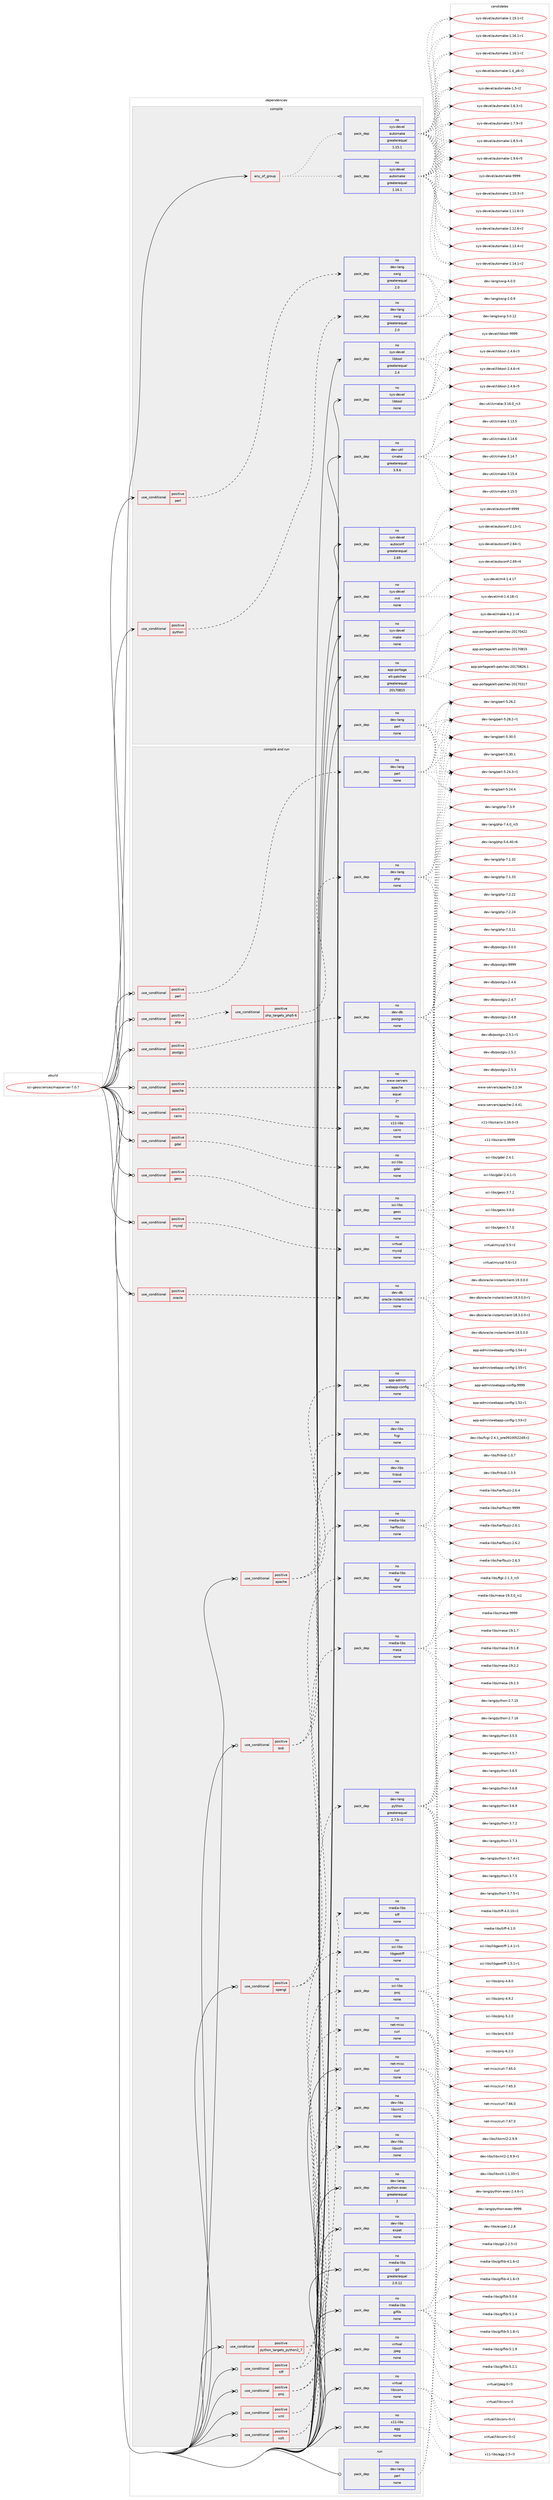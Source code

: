 digraph prolog {

# *************
# Graph options
# *************

newrank=true;
concentrate=true;
compound=true;
graph [rankdir=LR,fontname=Helvetica,fontsize=10,ranksep=1.5];#, ranksep=2.5, nodesep=0.2];
edge  [arrowhead=vee];
node  [fontname=Helvetica,fontsize=10];

# **********
# The ebuild
# **********

subgraph cluster_leftcol {
color=gray;
rank=same;
label=<<i>ebuild</i>>;
id [label="sci-geosciences/mapserver-7.0.7", color=red, width=4, href="../sci-geosciences/mapserver-7.0.7.svg"];
}

# ****************
# The dependencies
# ****************

subgraph cluster_midcol {
color=gray;
label=<<i>dependencies</i>>;
subgraph cluster_compile {
fillcolor="#eeeeee";
style=filled;
label=<<i>compile</i>>;
subgraph any14585 {
dependency854414 [label=<<TABLE BORDER="0" CELLBORDER="1" CELLSPACING="0" CELLPADDING="4"><TR><TD CELLPADDING="10">any_of_group</TD></TR></TABLE>>, shape=none, color=red];subgraph pack631891 {
dependency854415 [label=<<TABLE BORDER="0" CELLBORDER="1" CELLSPACING="0" CELLPADDING="4" WIDTH="220"><TR><TD ROWSPAN="6" CELLPADDING="30">pack_dep</TD></TR><TR><TD WIDTH="110">no</TD></TR><TR><TD>sys-devel</TD></TR><TR><TD>automake</TD></TR><TR><TD>greaterequal</TD></TR><TR><TD>1.16.1</TD></TR></TABLE>>, shape=none, color=blue];
}
dependency854414:e -> dependency854415:w [weight=20,style="dotted",arrowhead="oinv"];
subgraph pack631892 {
dependency854416 [label=<<TABLE BORDER="0" CELLBORDER="1" CELLSPACING="0" CELLPADDING="4" WIDTH="220"><TR><TD ROWSPAN="6" CELLPADDING="30">pack_dep</TD></TR><TR><TD WIDTH="110">no</TD></TR><TR><TD>sys-devel</TD></TR><TR><TD>automake</TD></TR><TR><TD>greaterequal</TD></TR><TR><TD>1.15.1</TD></TR></TABLE>>, shape=none, color=blue];
}
dependency854414:e -> dependency854416:w [weight=20,style="dotted",arrowhead="oinv"];
}
id:e -> dependency854414:w [weight=20,style="solid",arrowhead="vee"];
subgraph cond207429 {
dependency854417 [label=<<TABLE BORDER="0" CELLBORDER="1" CELLSPACING="0" CELLPADDING="4"><TR><TD ROWSPAN="3" CELLPADDING="10">use_conditional</TD></TR><TR><TD>positive</TD></TR><TR><TD>perl</TD></TR></TABLE>>, shape=none, color=red];
subgraph pack631893 {
dependency854418 [label=<<TABLE BORDER="0" CELLBORDER="1" CELLSPACING="0" CELLPADDING="4" WIDTH="220"><TR><TD ROWSPAN="6" CELLPADDING="30">pack_dep</TD></TR><TR><TD WIDTH="110">no</TD></TR><TR><TD>dev-lang</TD></TR><TR><TD>swig</TD></TR><TR><TD>greaterequal</TD></TR><TR><TD>2.0</TD></TR></TABLE>>, shape=none, color=blue];
}
dependency854417:e -> dependency854418:w [weight=20,style="dashed",arrowhead="vee"];
}
id:e -> dependency854417:w [weight=20,style="solid",arrowhead="vee"];
subgraph cond207430 {
dependency854419 [label=<<TABLE BORDER="0" CELLBORDER="1" CELLSPACING="0" CELLPADDING="4"><TR><TD ROWSPAN="3" CELLPADDING="10">use_conditional</TD></TR><TR><TD>positive</TD></TR><TR><TD>python</TD></TR></TABLE>>, shape=none, color=red];
subgraph pack631894 {
dependency854420 [label=<<TABLE BORDER="0" CELLBORDER="1" CELLSPACING="0" CELLPADDING="4" WIDTH="220"><TR><TD ROWSPAN="6" CELLPADDING="30">pack_dep</TD></TR><TR><TD WIDTH="110">no</TD></TR><TR><TD>dev-lang</TD></TR><TR><TD>swig</TD></TR><TR><TD>greaterequal</TD></TR><TR><TD>2.0</TD></TR></TABLE>>, shape=none, color=blue];
}
dependency854419:e -> dependency854420:w [weight=20,style="dashed",arrowhead="vee"];
}
id:e -> dependency854419:w [weight=20,style="solid",arrowhead="vee"];
subgraph pack631895 {
dependency854421 [label=<<TABLE BORDER="0" CELLBORDER="1" CELLSPACING="0" CELLPADDING="4" WIDTH="220"><TR><TD ROWSPAN="6" CELLPADDING="30">pack_dep</TD></TR><TR><TD WIDTH="110">no</TD></TR><TR><TD>app-portage</TD></TR><TR><TD>elt-patches</TD></TR><TR><TD>greaterequal</TD></TR><TR><TD>20170815</TD></TR></TABLE>>, shape=none, color=blue];
}
id:e -> dependency854421:w [weight=20,style="solid",arrowhead="vee"];
subgraph pack631896 {
dependency854422 [label=<<TABLE BORDER="0" CELLBORDER="1" CELLSPACING="0" CELLPADDING="4" WIDTH="220"><TR><TD ROWSPAN="6" CELLPADDING="30">pack_dep</TD></TR><TR><TD WIDTH="110">no</TD></TR><TR><TD>dev-lang</TD></TR><TR><TD>perl</TD></TR><TR><TD>none</TD></TR><TR><TD></TD></TR></TABLE>>, shape=none, color=blue];
}
id:e -> dependency854422:w [weight=20,style="solid",arrowhead="vee"];
subgraph pack631897 {
dependency854423 [label=<<TABLE BORDER="0" CELLBORDER="1" CELLSPACING="0" CELLPADDING="4" WIDTH="220"><TR><TD ROWSPAN="6" CELLPADDING="30">pack_dep</TD></TR><TR><TD WIDTH="110">no</TD></TR><TR><TD>dev-util</TD></TR><TR><TD>cmake</TD></TR><TR><TD>greaterequal</TD></TR><TR><TD>3.9.6</TD></TR></TABLE>>, shape=none, color=blue];
}
id:e -> dependency854423:w [weight=20,style="solid",arrowhead="vee"];
subgraph pack631898 {
dependency854424 [label=<<TABLE BORDER="0" CELLBORDER="1" CELLSPACING="0" CELLPADDING="4" WIDTH="220"><TR><TD ROWSPAN="6" CELLPADDING="30">pack_dep</TD></TR><TR><TD WIDTH="110">no</TD></TR><TR><TD>sys-devel</TD></TR><TR><TD>autoconf</TD></TR><TR><TD>greaterequal</TD></TR><TR><TD>2.69</TD></TR></TABLE>>, shape=none, color=blue];
}
id:e -> dependency854424:w [weight=20,style="solid",arrowhead="vee"];
subgraph pack631899 {
dependency854425 [label=<<TABLE BORDER="0" CELLBORDER="1" CELLSPACING="0" CELLPADDING="4" WIDTH="220"><TR><TD ROWSPAN="6" CELLPADDING="30">pack_dep</TD></TR><TR><TD WIDTH="110">no</TD></TR><TR><TD>sys-devel</TD></TR><TR><TD>libtool</TD></TR><TR><TD>greaterequal</TD></TR><TR><TD>2.4</TD></TR></TABLE>>, shape=none, color=blue];
}
id:e -> dependency854425:w [weight=20,style="solid",arrowhead="vee"];
subgraph pack631900 {
dependency854426 [label=<<TABLE BORDER="0" CELLBORDER="1" CELLSPACING="0" CELLPADDING="4" WIDTH="220"><TR><TD ROWSPAN="6" CELLPADDING="30">pack_dep</TD></TR><TR><TD WIDTH="110">no</TD></TR><TR><TD>sys-devel</TD></TR><TR><TD>libtool</TD></TR><TR><TD>none</TD></TR><TR><TD></TD></TR></TABLE>>, shape=none, color=blue];
}
id:e -> dependency854426:w [weight=20,style="solid",arrowhead="vee"];
subgraph pack631901 {
dependency854427 [label=<<TABLE BORDER="0" CELLBORDER="1" CELLSPACING="0" CELLPADDING="4" WIDTH="220"><TR><TD ROWSPAN="6" CELLPADDING="30">pack_dep</TD></TR><TR><TD WIDTH="110">no</TD></TR><TR><TD>sys-devel</TD></TR><TR><TD>m4</TD></TR><TR><TD>none</TD></TR><TR><TD></TD></TR></TABLE>>, shape=none, color=blue];
}
id:e -> dependency854427:w [weight=20,style="solid",arrowhead="vee"];
subgraph pack631902 {
dependency854428 [label=<<TABLE BORDER="0" CELLBORDER="1" CELLSPACING="0" CELLPADDING="4" WIDTH="220"><TR><TD ROWSPAN="6" CELLPADDING="30">pack_dep</TD></TR><TR><TD WIDTH="110">no</TD></TR><TR><TD>sys-devel</TD></TR><TR><TD>make</TD></TR><TR><TD>none</TD></TR><TR><TD></TD></TR></TABLE>>, shape=none, color=blue];
}
id:e -> dependency854428:w [weight=20,style="solid",arrowhead="vee"];
}
subgraph cluster_compileandrun {
fillcolor="#eeeeee";
style=filled;
label=<<i>compile and run</i>>;
subgraph cond207431 {
dependency854429 [label=<<TABLE BORDER="0" CELLBORDER="1" CELLSPACING="0" CELLPADDING="4"><TR><TD ROWSPAN="3" CELLPADDING="10">use_conditional</TD></TR><TR><TD>positive</TD></TR><TR><TD>apache</TD></TR></TABLE>>, shape=none, color=red];
subgraph pack631903 {
dependency854430 [label=<<TABLE BORDER="0" CELLBORDER="1" CELLSPACING="0" CELLPADDING="4" WIDTH="220"><TR><TD ROWSPAN="6" CELLPADDING="30">pack_dep</TD></TR><TR><TD WIDTH="110">no</TD></TR><TR><TD>dev-libs</TD></TR><TR><TD>fcgi</TD></TR><TR><TD>none</TD></TR><TR><TD></TD></TR></TABLE>>, shape=none, color=blue];
}
dependency854429:e -> dependency854430:w [weight=20,style="dashed",arrowhead="vee"];
subgraph pack631904 {
dependency854431 [label=<<TABLE BORDER="0" CELLBORDER="1" CELLSPACING="0" CELLPADDING="4" WIDTH="220"><TR><TD ROWSPAN="6" CELLPADDING="30">pack_dep</TD></TR><TR><TD WIDTH="110">no</TD></TR><TR><TD>app-admin</TD></TR><TR><TD>webapp-config</TD></TR><TR><TD>none</TD></TR><TR><TD></TD></TR></TABLE>>, shape=none, color=blue];
}
dependency854429:e -> dependency854431:w [weight=20,style="dashed",arrowhead="vee"];
}
id:e -> dependency854429:w [weight=20,style="solid",arrowhead="odotvee"];
subgraph cond207432 {
dependency854432 [label=<<TABLE BORDER="0" CELLBORDER="1" CELLSPACING="0" CELLPADDING="4"><TR><TD ROWSPAN="3" CELLPADDING="10">use_conditional</TD></TR><TR><TD>positive</TD></TR><TR><TD>apache</TD></TR></TABLE>>, shape=none, color=red];
subgraph pack631905 {
dependency854433 [label=<<TABLE BORDER="0" CELLBORDER="1" CELLSPACING="0" CELLPADDING="4" WIDTH="220"><TR><TD ROWSPAN="6" CELLPADDING="30">pack_dep</TD></TR><TR><TD WIDTH="110">no</TD></TR><TR><TD>www-servers</TD></TR><TR><TD>apache</TD></TR><TR><TD>equal</TD></TR><TR><TD>2*</TD></TR></TABLE>>, shape=none, color=blue];
}
dependency854432:e -> dependency854433:w [weight=20,style="dashed",arrowhead="vee"];
}
id:e -> dependency854432:w [weight=20,style="solid",arrowhead="odotvee"];
subgraph cond207433 {
dependency854434 [label=<<TABLE BORDER="0" CELLBORDER="1" CELLSPACING="0" CELLPADDING="4"><TR><TD ROWSPAN="3" CELLPADDING="10">use_conditional</TD></TR><TR><TD>positive</TD></TR><TR><TD>bidi</TD></TR></TABLE>>, shape=none, color=red];
subgraph pack631906 {
dependency854435 [label=<<TABLE BORDER="0" CELLBORDER="1" CELLSPACING="0" CELLPADDING="4" WIDTH="220"><TR><TD ROWSPAN="6" CELLPADDING="30">pack_dep</TD></TR><TR><TD WIDTH="110">no</TD></TR><TR><TD>dev-libs</TD></TR><TR><TD>fribidi</TD></TR><TR><TD>none</TD></TR><TR><TD></TD></TR></TABLE>>, shape=none, color=blue];
}
dependency854434:e -> dependency854435:w [weight=20,style="dashed",arrowhead="vee"];
subgraph pack631907 {
dependency854436 [label=<<TABLE BORDER="0" CELLBORDER="1" CELLSPACING="0" CELLPADDING="4" WIDTH="220"><TR><TD ROWSPAN="6" CELLPADDING="30">pack_dep</TD></TR><TR><TD WIDTH="110">no</TD></TR><TR><TD>media-libs</TD></TR><TR><TD>harfbuzz</TD></TR><TR><TD>none</TD></TR><TR><TD></TD></TR></TABLE>>, shape=none, color=blue];
}
dependency854434:e -> dependency854436:w [weight=20,style="dashed",arrowhead="vee"];
}
id:e -> dependency854434:w [weight=20,style="solid",arrowhead="odotvee"];
subgraph cond207434 {
dependency854437 [label=<<TABLE BORDER="0" CELLBORDER="1" CELLSPACING="0" CELLPADDING="4"><TR><TD ROWSPAN="3" CELLPADDING="10">use_conditional</TD></TR><TR><TD>positive</TD></TR><TR><TD>cairo</TD></TR></TABLE>>, shape=none, color=red];
subgraph pack631908 {
dependency854438 [label=<<TABLE BORDER="0" CELLBORDER="1" CELLSPACING="0" CELLPADDING="4" WIDTH="220"><TR><TD ROWSPAN="6" CELLPADDING="30">pack_dep</TD></TR><TR><TD WIDTH="110">no</TD></TR><TR><TD>x11-libs</TD></TR><TR><TD>cairo</TD></TR><TR><TD>none</TD></TR><TR><TD></TD></TR></TABLE>>, shape=none, color=blue];
}
dependency854437:e -> dependency854438:w [weight=20,style="dashed",arrowhead="vee"];
}
id:e -> dependency854437:w [weight=20,style="solid",arrowhead="odotvee"];
subgraph cond207435 {
dependency854439 [label=<<TABLE BORDER="0" CELLBORDER="1" CELLSPACING="0" CELLPADDING="4"><TR><TD ROWSPAN="3" CELLPADDING="10">use_conditional</TD></TR><TR><TD>positive</TD></TR><TR><TD>gdal</TD></TR></TABLE>>, shape=none, color=red];
subgraph pack631909 {
dependency854440 [label=<<TABLE BORDER="0" CELLBORDER="1" CELLSPACING="0" CELLPADDING="4" WIDTH="220"><TR><TD ROWSPAN="6" CELLPADDING="30">pack_dep</TD></TR><TR><TD WIDTH="110">no</TD></TR><TR><TD>sci-libs</TD></TR><TR><TD>gdal</TD></TR><TR><TD>none</TD></TR><TR><TD></TD></TR></TABLE>>, shape=none, color=blue];
}
dependency854439:e -> dependency854440:w [weight=20,style="dashed",arrowhead="vee"];
}
id:e -> dependency854439:w [weight=20,style="solid",arrowhead="odotvee"];
subgraph cond207436 {
dependency854441 [label=<<TABLE BORDER="0" CELLBORDER="1" CELLSPACING="0" CELLPADDING="4"><TR><TD ROWSPAN="3" CELLPADDING="10">use_conditional</TD></TR><TR><TD>positive</TD></TR><TR><TD>geos</TD></TR></TABLE>>, shape=none, color=red];
subgraph pack631910 {
dependency854442 [label=<<TABLE BORDER="0" CELLBORDER="1" CELLSPACING="0" CELLPADDING="4" WIDTH="220"><TR><TD ROWSPAN="6" CELLPADDING="30">pack_dep</TD></TR><TR><TD WIDTH="110">no</TD></TR><TR><TD>sci-libs</TD></TR><TR><TD>geos</TD></TR><TR><TD>none</TD></TR><TR><TD></TD></TR></TABLE>>, shape=none, color=blue];
}
dependency854441:e -> dependency854442:w [weight=20,style="dashed",arrowhead="vee"];
}
id:e -> dependency854441:w [weight=20,style="solid",arrowhead="odotvee"];
subgraph cond207437 {
dependency854443 [label=<<TABLE BORDER="0" CELLBORDER="1" CELLSPACING="0" CELLPADDING="4"><TR><TD ROWSPAN="3" CELLPADDING="10">use_conditional</TD></TR><TR><TD>positive</TD></TR><TR><TD>mysql</TD></TR></TABLE>>, shape=none, color=red];
subgraph pack631911 {
dependency854444 [label=<<TABLE BORDER="0" CELLBORDER="1" CELLSPACING="0" CELLPADDING="4" WIDTH="220"><TR><TD ROWSPAN="6" CELLPADDING="30">pack_dep</TD></TR><TR><TD WIDTH="110">no</TD></TR><TR><TD>virtual</TD></TR><TR><TD>mysql</TD></TR><TR><TD>none</TD></TR><TR><TD></TD></TR></TABLE>>, shape=none, color=blue];
}
dependency854443:e -> dependency854444:w [weight=20,style="dashed",arrowhead="vee"];
}
id:e -> dependency854443:w [weight=20,style="solid",arrowhead="odotvee"];
subgraph cond207438 {
dependency854445 [label=<<TABLE BORDER="0" CELLBORDER="1" CELLSPACING="0" CELLPADDING="4"><TR><TD ROWSPAN="3" CELLPADDING="10">use_conditional</TD></TR><TR><TD>positive</TD></TR><TR><TD>opengl</TD></TR></TABLE>>, shape=none, color=red];
subgraph pack631912 {
dependency854446 [label=<<TABLE BORDER="0" CELLBORDER="1" CELLSPACING="0" CELLPADDING="4" WIDTH="220"><TR><TD ROWSPAN="6" CELLPADDING="30">pack_dep</TD></TR><TR><TD WIDTH="110">no</TD></TR><TR><TD>media-libs</TD></TR><TR><TD>ftgl</TD></TR><TR><TD>none</TD></TR><TR><TD></TD></TR></TABLE>>, shape=none, color=blue];
}
dependency854445:e -> dependency854446:w [weight=20,style="dashed",arrowhead="vee"];
subgraph pack631913 {
dependency854447 [label=<<TABLE BORDER="0" CELLBORDER="1" CELLSPACING="0" CELLPADDING="4" WIDTH="220"><TR><TD ROWSPAN="6" CELLPADDING="30">pack_dep</TD></TR><TR><TD WIDTH="110">no</TD></TR><TR><TD>media-libs</TD></TR><TR><TD>mesa</TD></TR><TR><TD>none</TD></TR><TR><TD></TD></TR></TABLE>>, shape=none, color=blue];
}
dependency854445:e -> dependency854447:w [weight=20,style="dashed",arrowhead="vee"];
}
id:e -> dependency854445:w [weight=20,style="solid",arrowhead="odotvee"];
subgraph cond207439 {
dependency854448 [label=<<TABLE BORDER="0" CELLBORDER="1" CELLSPACING="0" CELLPADDING="4"><TR><TD ROWSPAN="3" CELLPADDING="10">use_conditional</TD></TR><TR><TD>positive</TD></TR><TR><TD>oracle</TD></TR></TABLE>>, shape=none, color=red];
subgraph pack631914 {
dependency854449 [label=<<TABLE BORDER="0" CELLBORDER="1" CELLSPACING="0" CELLPADDING="4" WIDTH="220"><TR><TD ROWSPAN="6" CELLPADDING="30">pack_dep</TD></TR><TR><TD WIDTH="110">no</TD></TR><TR><TD>dev-db</TD></TR><TR><TD>oracle-instantclient</TD></TR><TR><TD>none</TD></TR><TR><TD></TD></TR></TABLE>>, shape=none, color=blue];
}
dependency854448:e -> dependency854449:w [weight=20,style="dashed",arrowhead="vee"];
}
id:e -> dependency854448:w [weight=20,style="solid",arrowhead="odotvee"];
subgraph cond207440 {
dependency854450 [label=<<TABLE BORDER="0" CELLBORDER="1" CELLSPACING="0" CELLPADDING="4"><TR><TD ROWSPAN="3" CELLPADDING="10">use_conditional</TD></TR><TR><TD>positive</TD></TR><TR><TD>perl</TD></TR></TABLE>>, shape=none, color=red];
subgraph pack631915 {
dependency854451 [label=<<TABLE BORDER="0" CELLBORDER="1" CELLSPACING="0" CELLPADDING="4" WIDTH="220"><TR><TD ROWSPAN="6" CELLPADDING="30">pack_dep</TD></TR><TR><TD WIDTH="110">no</TD></TR><TR><TD>dev-lang</TD></TR><TR><TD>perl</TD></TR><TR><TD>none</TD></TR><TR><TD></TD></TR></TABLE>>, shape=none, color=blue];
}
dependency854450:e -> dependency854451:w [weight=20,style="dashed",arrowhead="vee"];
}
id:e -> dependency854450:w [weight=20,style="solid",arrowhead="odotvee"];
subgraph cond207441 {
dependency854452 [label=<<TABLE BORDER="0" CELLBORDER="1" CELLSPACING="0" CELLPADDING="4"><TR><TD ROWSPAN="3" CELLPADDING="10">use_conditional</TD></TR><TR><TD>positive</TD></TR><TR><TD>php</TD></TR></TABLE>>, shape=none, color=red];
subgraph cond207442 {
dependency854453 [label=<<TABLE BORDER="0" CELLBORDER="1" CELLSPACING="0" CELLPADDING="4"><TR><TD ROWSPAN="3" CELLPADDING="10">use_conditional</TD></TR><TR><TD>positive</TD></TR><TR><TD>php_targets_php5-6</TD></TR></TABLE>>, shape=none, color=red];
subgraph pack631916 {
dependency854454 [label=<<TABLE BORDER="0" CELLBORDER="1" CELLSPACING="0" CELLPADDING="4" WIDTH="220"><TR><TD ROWSPAN="6" CELLPADDING="30">pack_dep</TD></TR><TR><TD WIDTH="110">no</TD></TR><TR><TD>dev-lang</TD></TR><TR><TD>php</TD></TR><TR><TD>none</TD></TR><TR><TD></TD></TR></TABLE>>, shape=none, color=blue];
}
dependency854453:e -> dependency854454:w [weight=20,style="dashed",arrowhead="vee"];
}
dependency854452:e -> dependency854453:w [weight=20,style="dashed",arrowhead="vee"];
}
id:e -> dependency854452:w [weight=20,style="solid",arrowhead="odotvee"];
subgraph cond207443 {
dependency854455 [label=<<TABLE BORDER="0" CELLBORDER="1" CELLSPACING="0" CELLPADDING="4"><TR><TD ROWSPAN="3" CELLPADDING="10">use_conditional</TD></TR><TR><TD>positive</TD></TR><TR><TD>postgis</TD></TR></TABLE>>, shape=none, color=red];
subgraph pack631917 {
dependency854456 [label=<<TABLE BORDER="0" CELLBORDER="1" CELLSPACING="0" CELLPADDING="4" WIDTH="220"><TR><TD ROWSPAN="6" CELLPADDING="30">pack_dep</TD></TR><TR><TD WIDTH="110">no</TD></TR><TR><TD>dev-db</TD></TR><TR><TD>postgis</TD></TR><TR><TD>none</TD></TR><TR><TD></TD></TR></TABLE>>, shape=none, color=blue];
}
dependency854455:e -> dependency854456:w [weight=20,style="dashed",arrowhead="vee"];
}
id:e -> dependency854455:w [weight=20,style="solid",arrowhead="odotvee"];
subgraph cond207444 {
dependency854457 [label=<<TABLE BORDER="0" CELLBORDER="1" CELLSPACING="0" CELLPADDING="4"><TR><TD ROWSPAN="3" CELLPADDING="10">use_conditional</TD></TR><TR><TD>positive</TD></TR><TR><TD>proj</TD></TR></TABLE>>, shape=none, color=red];
subgraph pack631918 {
dependency854458 [label=<<TABLE BORDER="0" CELLBORDER="1" CELLSPACING="0" CELLPADDING="4" WIDTH="220"><TR><TD ROWSPAN="6" CELLPADDING="30">pack_dep</TD></TR><TR><TD WIDTH="110">no</TD></TR><TR><TD>sci-libs</TD></TR><TR><TD>proj</TD></TR><TR><TD>none</TD></TR><TR><TD></TD></TR></TABLE>>, shape=none, color=blue];
}
dependency854457:e -> dependency854458:w [weight=20,style="dashed",arrowhead="vee"];
subgraph pack631919 {
dependency854459 [label=<<TABLE BORDER="0" CELLBORDER="1" CELLSPACING="0" CELLPADDING="4" WIDTH="220"><TR><TD ROWSPAN="6" CELLPADDING="30">pack_dep</TD></TR><TR><TD WIDTH="110">no</TD></TR><TR><TD>net-misc</TD></TR><TR><TD>curl</TD></TR><TR><TD>none</TD></TR><TR><TD></TD></TR></TABLE>>, shape=none, color=blue];
}
dependency854457:e -> dependency854459:w [weight=20,style="dashed",arrowhead="vee"];
}
id:e -> dependency854457:w [weight=20,style="solid",arrowhead="odotvee"];
subgraph cond207445 {
dependency854460 [label=<<TABLE BORDER="0" CELLBORDER="1" CELLSPACING="0" CELLPADDING="4"><TR><TD ROWSPAN="3" CELLPADDING="10">use_conditional</TD></TR><TR><TD>positive</TD></TR><TR><TD>python_targets_python2_7</TD></TR></TABLE>>, shape=none, color=red];
subgraph pack631920 {
dependency854461 [label=<<TABLE BORDER="0" CELLBORDER="1" CELLSPACING="0" CELLPADDING="4" WIDTH="220"><TR><TD ROWSPAN="6" CELLPADDING="30">pack_dep</TD></TR><TR><TD WIDTH="110">no</TD></TR><TR><TD>dev-lang</TD></TR><TR><TD>python</TD></TR><TR><TD>greaterequal</TD></TR><TR><TD>2.7.5-r2</TD></TR></TABLE>>, shape=none, color=blue];
}
dependency854460:e -> dependency854461:w [weight=20,style="dashed",arrowhead="vee"];
}
id:e -> dependency854460:w [weight=20,style="solid",arrowhead="odotvee"];
subgraph cond207446 {
dependency854462 [label=<<TABLE BORDER="0" CELLBORDER="1" CELLSPACING="0" CELLPADDING="4"><TR><TD ROWSPAN="3" CELLPADDING="10">use_conditional</TD></TR><TR><TD>positive</TD></TR><TR><TD>tiff</TD></TR></TABLE>>, shape=none, color=red];
subgraph pack631921 {
dependency854463 [label=<<TABLE BORDER="0" CELLBORDER="1" CELLSPACING="0" CELLPADDING="4" WIDTH="220"><TR><TD ROWSPAN="6" CELLPADDING="30">pack_dep</TD></TR><TR><TD WIDTH="110">no</TD></TR><TR><TD>media-libs</TD></TR><TR><TD>tiff</TD></TR><TR><TD>none</TD></TR><TR><TD></TD></TR></TABLE>>, shape=none, color=blue];
}
dependency854462:e -> dependency854463:w [weight=20,style="dashed",arrowhead="vee"];
subgraph pack631922 {
dependency854464 [label=<<TABLE BORDER="0" CELLBORDER="1" CELLSPACING="0" CELLPADDING="4" WIDTH="220"><TR><TD ROWSPAN="6" CELLPADDING="30">pack_dep</TD></TR><TR><TD WIDTH="110">no</TD></TR><TR><TD>sci-libs</TD></TR><TR><TD>libgeotiff</TD></TR><TR><TD>none</TD></TR><TR><TD></TD></TR></TABLE>>, shape=none, color=blue];
}
dependency854462:e -> dependency854464:w [weight=20,style="dashed",arrowhead="vee"];
}
id:e -> dependency854462:w [weight=20,style="solid",arrowhead="odotvee"];
subgraph cond207447 {
dependency854465 [label=<<TABLE BORDER="0" CELLBORDER="1" CELLSPACING="0" CELLPADDING="4"><TR><TD ROWSPAN="3" CELLPADDING="10">use_conditional</TD></TR><TR><TD>positive</TD></TR><TR><TD>xml</TD></TR></TABLE>>, shape=none, color=red];
subgraph pack631923 {
dependency854466 [label=<<TABLE BORDER="0" CELLBORDER="1" CELLSPACING="0" CELLPADDING="4" WIDTH="220"><TR><TD ROWSPAN="6" CELLPADDING="30">pack_dep</TD></TR><TR><TD WIDTH="110">no</TD></TR><TR><TD>dev-libs</TD></TR><TR><TD>libxml2</TD></TR><TR><TD>none</TD></TR><TR><TD></TD></TR></TABLE>>, shape=none, color=blue];
}
dependency854465:e -> dependency854466:w [weight=20,style="dashed",arrowhead="vee"];
}
id:e -> dependency854465:w [weight=20,style="solid",arrowhead="odotvee"];
subgraph cond207448 {
dependency854467 [label=<<TABLE BORDER="0" CELLBORDER="1" CELLSPACING="0" CELLPADDING="4"><TR><TD ROWSPAN="3" CELLPADDING="10">use_conditional</TD></TR><TR><TD>positive</TD></TR><TR><TD>xslt</TD></TR></TABLE>>, shape=none, color=red];
subgraph pack631924 {
dependency854468 [label=<<TABLE BORDER="0" CELLBORDER="1" CELLSPACING="0" CELLPADDING="4" WIDTH="220"><TR><TD ROWSPAN="6" CELLPADDING="30">pack_dep</TD></TR><TR><TD WIDTH="110">no</TD></TR><TR><TD>dev-libs</TD></TR><TR><TD>libxslt</TD></TR><TR><TD>none</TD></TR><TR><TD></TD></TR></TABLE>>, shape=none, color=blue];
}
dependency854467:e -> dependency854468:w [weight=20,style="dashed",arrowhead="vee"];
}
id:e -> dependency854467:w [weight=20,style="solid",arrowhead="odotvee"];
subgraph pack631925 {
dependency854469 [label=<<TABLE BORDER="0" CELLBORDER="1" CELLSPACING="0" CELLPADDING="4" WIDTH="220"><TR><TD ROWSPAN="6" CELLPADDING="30">pack_dep</TD></TR><TR><TD WIDTH="110">no</TD></TR><TR><TD>dev-lang</TD></TR><TR><TD>python-exec</TD></TR><TR><TD>greaterequal</TD></TR><TR><TD>2</TD></TR></TABLE>>, shape=none, color=blue];
}
id:e -> dependency854469:w [weight=20,style="solid",arrowhead="odotvee"];
subgraph pack631926 {
dependency854470 [label=<<TABLE BORDER="0" CELLBORDER="1" CELLSPACING="0" CELLPADDING="4" WIDTH="220"><TR><TD ROWSPAN="6" CELLPADDING="30">pack_dep</TD></TR><TR><TD WIDTH="110">no</TD></TR><TR><TD>dev-libs</TD></TR><TR><TD>expat</TD></TR><TR><TD>none</TD></TR><TR><TD></TD></TR></TABLE>>, shape=none, color=blue];
}
id:e -> dependency854470:w [weight=20,style="solid",arrowhead="odotvee"];
subgraph pack631927 {
dependency854471 [label=<<TABLE BORDER="0" CELLBORDER="1" CELLSPACING="0" CELLPADDING="4" WIDTH="220"><TR><TD ROWSPAN="6" CELLPADDING="30">pack_dep</TD></TR><TR><TD WIDTH="110">no</TD></TR><TR><TD>media-libs</TD></TR><TR><TD>gd</TD></TR><TR><TD>greaterequal</TD></TR><TR><TD>2.0.12</TD></TR></TABLE>>, shape=none, color=blue];
}
id:e -> dependency854471:w [weight=20,style="solid",arrowhead="odotvee"];
subgraph pack631928 {
dependency854472 [label=<<TABLE BORDER="0" CELLBORDER="1" CELLSPACING="0" CELLPADDING="4" WIDTH="220"><TR><TD ROWSPAN="6" CELLPADDING="30">pack_dep</TD></TR><TR><TD WIDTH="110">no</TD></TR><TR><TD>media-libs</TD></TR><TR><TD>giflib</TD></TR><TR><TD>none</TD></TR><TR><TD></TD></TR></TABLE>>, shape=none, color=blue];
}
id:e -> dependency854472:w [weight=20,style="solid",arrowhead="odotvee"];
subgraph pack631929 {
dependency854473 [label=<<TABLE BORDER="0" CELLBORDER="1" CELLSPACING="0" CELLPADDING="4" WIDTH="220"><TR><TD ROWSPAN="6" CELLPADDING="30">pack_dep</TD></TR><TR><TD WIDTH="110">no</TD></TR><TR><TD>net-misc</TD></TR><TR><TD>curl</TD></TR><TR><TD>none</TD></TR><TR><TD></TD></TR></TABLE>>, shape=none, color=blue];
}
id:e -> dependency854473:w [weight=20,style="solid",arrowhead="odotvee"];
subgraph pack631930 {
dependency854474 [label=<<TABLE BORDER="0" CELLBORDER="1" CELLSPACING="0" CELLPADDING="4" WIDTH="220"><TR><TD ROWSPAN="6" CELLPADDING="30">pack_dep</TD></TR><TR><TD WIDTH="110">no</TD></TR><TR><TD>virtual</TD></TR><TR><TD>jpeg</TD></TR><TR><TD>none</TD></TR><TR><TD></TD></TR></TABLE>>, shape=none, color=blue];
}
id:e -> dependency854474:w [weight=20,style="solid",arrowhead="odotvee"];
subgraph pack631931 {
dependency854475 [label=<<TABLE BORDER="0" CELLBORDER="1" CELLSPACING="0" CELLPADDING="4" WIDTH="220"><TR><TD ROWSPAN="6" CELLPADDING="30">pack_dep</TD></TR><TR><TD WIDTH="110">no</TD></TR><TR><TD>virtual</TD></TR><TR><TD>libiconv</TD></TR><TR><TD>none</TD></TR><TR><TD></TD></TR></TABLE>>, shape=none, color=blue];
}
id:e -> dependency854475:w [weight=20,style="solid",arrowhead="odotvee"];
subgraph pack631932 {
dependency854476 [label=<<TABLE BORDER="0" CELLBORDER="1" CELLSPACING="0" CELLPADDING="4" WIDTH="220"><TR><TD ROWSPAN="6" CELLPADDING="30">pack_dep</TD></TR><TR><TD WIDTH="110">no</TD></TR><TR><TD>x11-libs</TD></TR><TR><TD>agg</TD></TR><TR><TD>none</TD></TR><TR><TD></TD></TR></TABLE>>, shape=none, color=blue];
}
id:e -> dependency854476:w [weight=20,style="solid",arrowhead="odotvee"];
}
subgraph cluster_run {
fillcolor="#eeeeee";
style=filled;
label=<<i>run</i>>;
subgraph pack631933 {
dependency854477 [label=<<TABLE BORDER="0" CELLBORDER="1" CELLSPACING="0" CELLPADDING="4" WIDTH="220"><TR><TD ROWSPAN="6" CELLPADDING="30">pack_dep</TD></TR><TR><TD WIDTH="110">no</TD></TR><TR><TD>dev-lang</TD></TR><TR><TD>perl</TD></TR><TR><TD>none</TD></TR><TR><TD></TD></TR></TABLE>>, shape=none, color=blue];
}
id:e -> dependency854477:w [weight=20,style="solid",arrowhead="odot"];
}
}

# **************
# The candidates
# **************

subgraph cluster_choices {
rank=same;
color=gray;
label=<<i>candidates</i>>;

subgraph choice631891 {
color=black;
nodesep=1;
choice11512111545100101118101108479711711611110997107101454946494846514511451 [label="sys-devel/automake-1.10.3-r3", color=red, width=4,href="../sys-devel/automake-1.10.3-r3.svg"];
choice11512111545100101118101108479711711611110997107101454946494946544511451 [label="sys-devel/automake-1.11.6-r3", color=red, width=4,href="../sys-devel/automake-1.11.6-r3.svg"];
choice11512111545100101118101108479711711611110997107101454946495046544511450 [label="sys-devel/automake-1.12.6-r2", color=red, width=4,href="../sys-devel/automake-1.12.6-r2.svg"];
choice11512111545100101118101108479711711611110997107101454946495146524511450 [label="sys-devel/automake-1.13.4-r2", color=red, width=4,href="../sys-devel/automake-1.13.4-r2.svg"];
choice11512111545100101118101108479711711611110997107101454946495246494511450 [label="sys-devel/automake-1.14.1-r2", color=red, width=4,href="../sys-devel/automake-1.14.1-r2.svg"];
choice11512111545100101118101108479711711611110997107101454946495346494511450 [label="sys-devel/automake-1.15.1-r2", color=red, width=4,href="../sys-devel/automake-1.15.1-r2.svg"];
choice11512111545100101118101108479711711611110997107101454946495446494511449 [label="sys-devel/automake-1.16.1-r1", color=red, width=4,href="../sys-devel/automake-1.16.1-r1.svg"];
choice11512111545100101118101108479711711611110997107101454946495446494511450 [label="sys-devel/automake-1.16.1-r2", color=red, width=4,href="../sys-devel/automake-1.16.1-r2.svg"];
choice115121115451001011181011084797117116111109971071014549465295112544511450 [label="sys-devel/automake-1.4_p6-r2", color=red, width=4,href="../sys-devel/automake-1.4_p6-r2.svg"];
choice11512111545100101118101108479711711611110997107101454946534511450 [label="sys-devel/automake-1.5-r2", color=red, width=4,href="../sys-devel/automake-1.5-r2.svg"];
choice115121115451001011181011084797117116111109971071014549465446514511450 [label="sys-devel/automake-1.6.3-r2", color=red, width=4,href="../sys-devel/automake-1.6.3-r2.svg"];
choice115121115451001011181011084797117116111109971071014549465546574511451 [label="sys-devel/automake-1.7.9-r3", color=red, width=4,href="../sys-devel/automake-1.7.9-r3.svg"];
choice115121115451001011181011084797117116111109971071014549465646534511453 [label="sys-devel/automake-1.8.5-r5", color=red, width=4,href="../sys-devel/automake-1.8.5-r5.svg"];
choice115121115451001011181011084797117116111109971071014549465746544511453 [label="sys-devel/automake-1.9.6-r5", color=red, width=4,href="../sys-devel/automake-1.9.6-r5.svg"];
choice115121115451001011181011084797117116111109971071014557575757 [label="sys-devel/automake-9999", color=red, width=4,href="../sys-devel/automake-9999.svg"];
dependency854415:e -> choice11512111545100101118101108479711711611110997107101454946494846514511451:w [style=dotted,weight="100"];
dependency854415:e -> choice11512111545100101118101108479711711611110997107101454946494946544511451:w [style=dotted,weight="100"];
dependency854415:e -> choice11512111545100101118101108479711711611110997107101454946495046544511450:w [style=dotted,weight="100"];
dependency854415:e -> choice11512111545100101118101108479711711611110997107101454946495146524511450:w [style=dotted,weight="100"];
dependency854415:e -> choice11512111545100101118101108479711711611110997107101454946495246494511450:w [style=dotted,weight="100"];
dependency854415:e -> choice11512111545100101118101108479711711611110997107101454946495346494511450:w [style=dotted,weight="100"];
dependency854415:e -> choice11512111545100101118101108479711711611110997107101454946495446494511449:w [style=dotted,weight="100"];
dependency854415:e -> choice11512111545100101118101108479711711611110997107101454946495446494511450:w [style=dotted,weight="100"];
dependency854415:e -> choice115121115451001011181011084797117116111109971071014549465295112544511450:w [style=dotted,weight="100"];
dependency854415:e -> choice11512111545100101118101108479711711611110997107101454946534511450:w [style=dotted,weight="100"];
dependency854415:e -> choice115121115451001011181011084797117116111109971071014549465446514511450:w [style=dotted,weight="100"];
dependency854415:e -> choice115121115451001011181011084797117116111109971071014549465546574511451:w [style=dotted,weight="100"];
dependency854415:e -> choice115121115451001011181011084797117116111109971071014549465646534511453:w [style=dotted,weight="100"];
dependency854415:e -> choice115121115451001011181011084797117116111109971071014549465746544511453:w [style=dotted,weight="100"];
dependency854415:e -> choice115121115451001011181011084797117116111109971071014557575757:w [style=dotted,weight="100"];
}
subgraph choice631892 {
color=black;
nodesep=1;
choice11512111545100101118101108479711711611110997107101454946494846514511451 [label="sys-devel/automake-1.10.3-r3", color=red, width=4,href="../sys-devel/automake-1.10.3-r3.svg"];
choice11512111545100101118101108479711711611110997107101454946494946544511451 [label="sys-devel/automake-1.11.6-r3", color=red, width=4,href="../sys-devel/automake-1.11.6-r3.svg"];
choice11512111545100101118101108479711711611110997107101454946495046544511450 [label="sys-devel/automake-1.12.6-r2", color=red, width=4,href="../sys-devel/automake-1.12.6-r2.svg"];
choice11512111545100101118101108479711711611110997107101454946495146524511450 [label="sys-devel/automake-1.13.4-r2", color=red, width=4,href="../sys-devel/automake-1.13.4-r2.svg"];
choice11512111545100101118101108479711711611110997107101454946495246494511450 [label="sys-devel/automake-1.14.1-r2", color=red, width=4,href="../sys-devel/automake-1.14.1-r2.svg"];
choice11512111545100101118101108479711711611110997107101454946495346494511450 [label="sys-devel/automake-1.15.1-r2", color=red, width=4,href="../sys-devel/automake-1.15.1-r2.svg"];
choice11512111545100101118101108479711711611110997107101454946495446494511449 [label="sys-devel/automake-1.16.1-r1", color=red, width=4,href="../sys-devel/automake-1.16.1-r1.svg"];
choice11512111545100101118101108479711711611110997107101454946495446494511450 [label="sys-devel/automake-1.16.1-r2", color=red, width=4,href="../sys-devel/automake-1.16.1-r2.svg"];
choice115121115451001011181011084797117116111109971071014549465295112544511450 [label="sys-devel/automake-1.4_p6-r2", color=red, width=4,href="../sys-devel/automake-1.4_p6-r2.svg"];
choice11512111545100101118101108479711711611110997107101454946534511450 [label="sys-devel/automake-1.5-r2", color=red, width=4,href="../sys-devel/automake-1.5-r2.svg"];
choice115121115451001011181011084797117116111109971071014549465446514511450 [label="sys-devel/automake-1.6.3-r2", color=red, width=4,href="../sys-devel/automake-1.6.3-r2.svg"];
choice115121115451001011181011084797117116111109971071014549465546574511451 [label="sys-devel/automake-1.7.9-r3", color=red, width=4,href="../sys-devel/automake-1.7.9-r3.svg"];
choice115121115451001011181011084797117116111109971071014549465646534511453 [label="sys-devel/automake-1.8.5-r5", color=red, width=4,href="../sys-devel/automake-1.8.5-r5.svg"];
choice115121115451001011181011084797117116111109971071014549465746544511453 [label="sys-devel/automake-1.9.6-r5", color=red, width=4,href="../sys-devel/automake-1.9.6-r5.svg"];
choice115121115451001011181011084797117116111109971071014557575757 [label="sys-devel/automake-9999", color=red, width=4,href="../sys-devel/automake-9999.svg"];
dependency854416:e -> choice11512111545100101118101108479711711611110997107101454946494846514511451:w [style=dotted,weight="100"];
dependency854416:e -> choice11512111545100101118101108479711711611110997107101454946494946544511451:w [style=dotted,weight="100"];
dependency854416:e -> choice11512111545100101118101108479711711611110997107101454946495046544511450:w [style=dotted,weight="100"];
dependency854416:e -> choice11512111545100101118101108479711711611110997107101454946495146524511450:w [style=dotted,weight="100"];
dependency854416:e -> choice11512111545100101118101108479711711611110997107101454946495246494511450:w [style=dotted,weight="100"];
dependency854416:e -> choice11512111545100101118101108479711711611110997107101454946495346494511450:w [style=dotted,weight="100"];
dependency854416:e -> choice11512111545100101118101108479711711611110997107101454946495446494511449:w [style=dotted,weight="100"];
dependency854416:e -> choice11512111545100101118101108479711711611110997107101454946495446494511450:w [style=dotted,weight="100"];
dependency854416:e -> choice115121115451001011181011084797117116111109971071014549465295112544511450:w [style=dotted,weight="100"];
dependency854416:e -> choice11512111545100101118101108479711711611110997107101454946534511450:w [style=dotted,weight="100"];
dependency854416:e -> choice115121115451001011181011084797117116111109971071014549465446514511450:w [style=dotted,weight="100"];
dependency854416:e -> choice115121115451001011181011084797117116111109971071014549465546574511451:w [style=dotted,weight="100"];
dependency854416:e -> choice115121115451001011181011084797117116111109971071014549465646534511453:w [style=dotted,weight="100"];
dependency854416:e -> choice115121115451001011181011084797117116111109971071014549465746544511453:w [style=dotted,weight="100"];
dependency854416:e -> choice115121115451001011181011084797117116111109971071014557575757:w [style=dotted,weight="100"];
}
subgraph choice631893 {
color=black;
nodesep=1;
choice100101118451089711010347115119105103455046484657 [label="dev-lang/swig-2.0.9", color=red, width=4,href="../dev-lang/swig-2.0.9.svg"];
choice10010111845108971101034711511910510345514648464950 [label="dev-lang/swig-3.0.12", color=red, width=4,href="../dev-lang/swig-3.0.12.svg"];
choice100101118451089711010347115119105103455246484648 [label="dev-lang/swig-4.0.0", color=red, width=4,href="../dev-lang/swig-4.0.0.svg"];
dependency854418:e -> choice100101118451089711010347115119105103455046484657:w [style=dotted,weight="100"];
dependency854418:e -> choice10010111845108971101034711511910510345514648464950:w [style=dotted,weight="100"];
dependency854418:e -> choice100101118451089711010347115119105103455246484648:w [style=dotted,weight="100"];
}
subgraph choice631894 {
color=black;
nodesep=1;
choice100101118451089711010347115119105103455046484657 [label="dev-lang/swig-2.0.9", color=red, width=4,href="../dev-lang/swig-2.0.9.svg"];
choice10010111845108971101034711511910510345514648464950 [label="dev-lang/swig-3.0.12", color=red, width=4,href="../dev-lang/swig-3.0.12.svg"];
choice100101118451089711010347115119105103455246484648 [label="dev-lang/swig-4.0.0", color=red, width=4,href="../dev-lang/swig-4.0.0.svg"];
dependency854420:e -> choice100101118451089711010347115119105103455046484657:w [style=dotted,weight="100"];
dependency854420:e -> choice10010111845108971101034711511910510345514648464950:w [style=dotted,weight="100"];
dependency854420:e -> choice100101118451089711010347115119105103455246484648:w [style=dotted,weight="100"];
}
subgraph choice631895 {
color=black;
nodesep=1;
choice97112112451121111141169710310147101108116451129711699104101115455048495548514955 [label="app-portage/elt-patches-20170317", color=red, width=4,href="../app-portage/elt-patches-20170317.svg"];
choice97112112451121111141169710310147101108116451129711699104101115455048495548525050 [label="app-portage/elt-patches-20170422", color=red, width=4,href="../app-portage/elt-patches-20170422.svg"];
choice97112112451121111141169710310147101108116451129711699104101115455048495548564953 [label="app-portage/elt-patches-20170815", color=red, width=4,href="../app-portage/elt-patches-20170815.svg"];
choice971121124511211111411697103101471011081164511297116991041011154550484955485650544649 [label="app-portage/elt-patches-20170826.1", color=red, width=4,href="../app-portage/elt-patches-20170826.1.svg"];
dependency854421:e -> choice97112112451121111141169710310147101108116451129711699104101115455048495548514955:w [style=dotted,weight="100"];
dependency854421:e -> choice97112112451121111141169710310147101108116451129711699104101115455048495548525050:w [style=dotted,weight="100"];
dependency854421:e -> choice97112112451121111141169710310147101108116451129711699104101115455048495548564953:w [style=dotted,weight="100"];
dependency854421:e -> choice971121124511211111411697103101471011081164511297116991041011154550484955485650544649:w [style=dotted,weight="100"];
}
subgraph choice631896 {
color=black;
nodesep=1;
choice100101118451089711010347112101114108455346505246514511449 [label="dev-lang/perl-5.24.3-r1", color=red, width=4,href="../dev-lang/perl-5.24.3-r1.svg"];
choice10010111845108971101034711210111410845534650524652 [label="dev-lang/perl-5.24.4", color=red, width=4,href="../dev-lang/perl-5.24.4.svg"];
choice10010111845108971101034711210111410845534650544650 [label="dev-lang/perl-5.26.2", color=red, width=4,href="../dev-lang/perl-5.26.2.svg"];
choice100101118451089711010347112101114108455346505646504511449 [label="dev-lang/perl-5.28.2-r1", color=red, width=4,href="../dev-lang/perl-5.28.2-r1.svg"];
choice10010111845108971101034711210111410845534651484648 [label="dev-lang/perl-5.30.0", color=red, width=4,href="../dev-lang/perl-5.30.0.svg"];
choice10010111845108971101034711210111410845534651484649 [label="dev-lang/perl-5.30.1", color=red, width=4,href="../dev-lang/perl-5.30.1.svg"];
dependency854422:e -> choice100101118451089711010347112101114108455346505246514511449:w [style=dotted,weight="100"];
dependency854422:e -> choice10010111845108971101034711210111410845534650524652:w [style=dotted,weight="100"];
dependency854422:e -> choice10010111845108971101034711210111410845534650544650:w [style=dotted,weight="100"];
dependency854422:e -> choice100101118451089711010347112101114108455346505646504511449:w [style=dotted,weight="100"];
dependency854422:e -> choice10010111845108971101034711210111410845534651484648:w [style=dotted,weight="100"];
dependency854422:e -> choice10010111845108971101034711210111410845534651484649:w [style=dotted,weight="100"];
}
subgraph choice631897 {
color=black;
nodesep=1;
choice1001011184511711610510847991099710710145514649514653 [label="dev-util/cmake-3.13.5", color=red, width=4,href="../dev-util/cmake-3.13.5.svg"];
choice1001011184511711610510847991099710710145514649524654 [label="dev-util/cmake-3.14.6", color=red, width=4,href="../dev-util/cmake-3.14.6.svg"];
choice1001011184511711610510847991099710710145514649524655 [label="dev-util/cmake-3.14.7", color=red, width=4,href="../dev-util/cmake-3.14.7.svg"];
choice1001011184511711610510847991099710710145514649534652 [label="dev-util/cmake-3.15.4", color=red, width=4,href="../dev-util/cmake-3.15.4.svg"];
choice1001011184511711610510847991099710710145514649534653 [label="dev-util/cmake-3.15.5", color=red, width=4,href="../dev-util/cmake-3.15.5.svg"];
choice1001011184511711610510847991099710710145514649544648951149951 [label="dev-util/cmake-3.16.0_rc3", color=red, width=4,href="../dev-util/cmake-3.16.0_rc3.svg"];
dependency854423:e -> choice1001011184511711610510847991099710710145514649514653:w [style=dotted,weight="100"];
dependency854423:e -> choice1001011184511711610510847991099710710145514649524654:w [style=dotted,weight="100"];
dependency854423:e -> choice1001011184511711610510847991099710710145514649524655:w [style=dotted,weight="100"];
dependency854423:e -> choice1001011184511711610510847991099710710145514649534652:w [style=dotted,weight="100"];
dependency854423:e -> choice1001011184511711610510847991099710710145514649534653:w [style=dotted,weight="100"];
dependency854423:e -> choice1001011184511711610510847991099710710145514649544648951149951:w [style=dotted,weight="100"];
}
subgraph choice631898 {
color=black;
nodesep=1;
choice1151211154510010111810110847971171161119911111010245504649514511449 [label="sys-devel/autoconf-2.13-r1", color=red, width=4,href="../sys-devel/autoconf-2.13-r1.svg"];
choice1151211154510010111810110847971171161119911111010245504654524511449 [label="sys-devel/autoconf-2.64-r1", color=red, width=4,href="../sys-devel/autoconf-2.64-r1.svg"];
choice1151211154510010111810110847971171161119911111010245504654574511452 [label="sys-devel/autoconf-2.69-r4", color=red, width=4,href="../sys-devel/autoconf-2.69-r4.svg"];
choice115121115451001011181011084797117116111991111101024557575757 [label="sys-devel/autoconf-9999", color=red, width=4,href="../sys-devel/autoconf-9999.svg"];
dependency854424:e -> choice1151211154510010111810110847971171161119911111010245504649514511449:w [style=dotted,weight="100"];
dependency854424:e -> choice1151211154510010111810110847971171161119911111010245504654524511449:w [style=dotted,weight="100"];
dependency854424:e -> choice1151211154510010111810110847971171161119911111010245504654574511452:w [style=dotted,weight="100"];
dependency854424:e -> choice115121115451001011181011084797117116111991111101024557575757:w [style=dotted,weight="100"];
}
subgraph choice631899 {
color=black;
nodesep=1;
choice1151211154510010111810110847108105981161111111084550465246544511451 [label="sys-devel/libtool-2.4.6-r3", color=red, width=4,href="../sys-devel/libtool-2.4.6-r3.svg"];
choice1151211154510010111810110847108105981161111111084550465246544511452 [label="sys-devel/libtool-2.4.6-r4", color=red, width=4,href="../sys-devel/libtool-2.4.6-r4.svg"];
choice1151211154510010111810110847108105981161111111084550465246544511453 [label="sys-devel/libtool-2.4.6-r5", color=red, width=4,href="../sys-devel/libtool-2.4.6-r5.svg"];
choice1151211154510010111810110847108105981161111111084557575757 [label="sys-devel/libtool-9999", color=red, width=4,href="../sys-devel/libtool-9999.svg"];
dependency854425:e -> choice1151211154510010111810110847108105981161111111084550465246544511451:w [style=dotted,weight="100"];
dependency854425:e -> choice1151211154510010111810110847108105981161111111084550465246544511452:w [style=dotted,weight="100"];
dependency854425:e -> choice1151211154510010111810110847108105981161111111084550465246544511453:w [style=dotted,weight="100"];
dependency854425:e -> choice1151211154510010111810110847108105981161111111084557575757:w [style=dotted,weight="100"];
}
subgraph choice631900 {
color=black;
nodesep=1;
choice1151211154510010111810110847108105981161111111084550465246544511451 [label="sys-devel/libtool-2.4.6-r3", color=red, width=4,href="../sys-devel/libtool-2.4.6-r3.svg"];
choice1151211154510010111810110847108105981161111111084550465246544511452 [label="sys-devel/libtool-2.4.6-r4", color=red, width=4,href="../sys-devel/libtool-2.4.6-r4.svg"];
choice1151211154510010111810110847108105981161111111084550465246544511453 [label="sys-devel/libtool-2.4.6-r5", color=red, width=4,href="../sys-devel/libtool-2.4.6-r5.svg"];
choice1151211154510010111810110847108105981161111111084557575757 [label="sys-devel/libtool-9999", color=red, width=4,href="../sys-devel/libtool-9999.svg"];
dependency854426:e -> choice1151211154510010111810110847108105981161111111084550465246544511451:w [style=dotted,weight="100"];
dependency854426:e -> choice1151211154510010111810110847108105981161111111084550465246544511452:w [style=dotted,weight="100"];
dependency854426:e -> choice1151211154510010111810110847108105981161111111084550465246544511453:w [style=dotted,weight="100"];
dependency854426:e -> choice1151211154510010111810110847108105981161111111084557575757:w [style=dotted,weight="100"];
}
subgraph choice631901 {
color=black;
nodesep=1;
choice11512111545100101118101108471095245494652464955 [label="sys-devel/m4-1.4.17", color=red, width=4,href="../sys-devel/m4-1.4.17.svg"];
choice115121115451001011181011084710952454946524649564511449 [label="sys-devel/m4-1.4.18-r1", color=red, width=4,href="../sys-devel/m4-1.4.18-r1.svg"];
dependency854427:e -> choice11512111545100101118101108471095245494652464955:w [style=dotted,weight="100"];
dependency854427:e -> choice115121115451001011181011084710952454946524649564511449:w [style=dotted,weight="100"];
}
subgraph choice631902 {
color=black;
nodesep=1;
choice1151211154510010111810110847109971071014552465046494511452 [label="sys-devel/make-4.2.1-r4", color=red, width=4,href="../sys-devel/make-4.2.1-r4.svg"];
dependency854428:e -> choice1151211154510010111810110847109971071014552465046494511452:w [style=dotted,weight="100"];
}
subgraph choice631903 {
color=black;
nodesep=1;
choice1001011184510810598115471029910310545504652464995112114101485749484853505052574511450 [label="dev-libs/fcgi-2.4.1_pre0910052249-r2", color=red, width=4,href="../dev-libs/fcgi-2.4.1_pre0910052249-r2.svg"];
dependency854430:e -> choice1001011184510810598115471029910310545504652464995112114101485749484853505052574511450:w [style=dotted,weight="100"];
}
subgraph choice631904 {
color=black;
nodesep=1;
choice971121124597100109105110471191019897112112459911111010210510345494653504511449 [label="app-admin/webapp-config-1.52-r1", color=red, width=4,href="../app-admin/webapp-config-1.52-r1.svg"];
choice971121124597100109105110471191019897112112459911111010210510345494653514511450 [label="app-admin/webapp-config-1.53-r2", color=red, width=4,href="../app-admin/webapp-config-1.53-r2.svg"];
choice971121124597100109105110471191019897112112459911111010210510345494653524511450 [label="app-admin/webapp-config-1.54-r2", color=red, width=4,href="../app-admin/webapp-config-1.54-r2.svg"];
choice971121124597100109105110471191019897112112459911111010210510345494653534511449 [label="app-admin/webapp-config-1.55-r1", color=red, width=4,href="../app-admin/webapp-config-1.55-r1.svg"];
choice97112112459710010910511047119101989711211245991111101021051034557575757 [label="app-admin/webapp-config-9999", color=red, width=4,href="../app-admin/webapp-config-9999.svg"];
dependency854431:e -> choice971121124597100109105110471191019897112112459911111010210510345494653504511449:w [style=dotted,weight="100"];
dependency854431:e -> choice971121124597100109105110471191019897112112459911111010210510345494653514511450:w [style=dotted,weight="100"];
dependency854431:e -> choice971121124597100109105110471191019897112112459911111010210510345494653524511450:w [style=dotted,weight="100"];
dependency854431:e -> choice971121124597100109105110471191019897112112459911111010210510345494653534511449:w [style=dotted,weight="100"];
dependency854431:e -> choice97112112459710010910511047119101989711211245991111101021051034557575757:w [style=dotted,weight="100"];
}
subgraph choice631905 {
color=black;
nodesep=1;
choice119119119451151011141181011141154797112979910410145504650465152 [label="www-servers/apache-2.2.34", color=red, width=4,href="../www-servers/apache-2.2.34.svg"];
choice119119119451151011141181011141154797112979910410145504652465249 [label="www-servers/apache-2.4.41", color=red, width=4,href="../www-servers/apache-2.4.41.svg"];
dependency854433:e -> choice119119119451151011141181011141154797112979910410145504650465152:w [style=dotted,weight="100"];
dependency854433:e -> choice119119119451151011141181011141154797112979910410145504652465249:w [style=dotted,weight="100"];
}
subgraph choice631906 {
color=black;
nodesep=1;
choice10010111845108105981154710211410598105100105454946484653 [label="dev-libs/fribidi-1.0.5", color=red, width=4,href="../dev-libs/fribidi-1.0.5.svg"];
choice10010111845108105981154710211410598105100105454946484655 [label="dev-libs/fribidi-1.0.7", color=red, width=4,href="../dev-libs/fribidi-1.0.7.svg"];
dependency854435:e -> choice10010111845108105981154710211410598105100105454946484653:w [style=dotted,weight="100"];
dependency854435:e -> choice10010111845108105981154710211410598105100105454946484655:w [style=dotted,weight="100"];
}
subgraph choice631907 {
color=black;
nodesep=1;
choice109101100105974510810598115471049711410298117122122455046544649 [label="media-libs/harfbuzz-2.6.1", color=red, width=4,href="../media-libs/harfbuzz-2.6.1.svg"];
choice109101100105974510810598115471049711410298117122122455046544650 [label="media-libs/harfbuzz-2.6.2", color=red, width=4,href="../media-libs/harfbuzz-2.6.2.svg"];
choice109101100105974510810598115471049711410298117122122455046544651 [label="media-libs/harfbuzz-2.6.3", color=red, width=4,href="../media-libs/harfbuzz-2.6.3.svg"];
choice109101100105974510810598115471049711410298117122122455046544652 [label="media-libs/harfbuzz-2.6.4", color=red, width=4,href="../media-libs/harfbuzz-2.6.4.svg"];
choice1091011001059745108105981154710497114102981171221224557575757 [label="media-libs/harfbuzz-9999", color=red, width=4,href="../media-libs/harfbuzz-9999.svg"];
dependency854436:e -> choice109101100105974510810598115471049711410298117122122455046544649:w [style=dotted,weight="100"];
dependency854436:e -> choice109101100105974510810598115471049711410298117122122455046544650:w [style=dotted,weight="100"];
dependency854436:e -> choice109101100105974510810598115471049711410298117122122455046544651:w [style=dotted,weight="100"];
dependency854436:e -> choice109101100105974510810598115471049711410298117122122455046544652:w [style=dotted,weight="100"];
dependency854436:e -> choice1091011001059745108105981154710497114102981171221224557575757:w [style=dotted,weight="100"];
}
subgraph choice631908 {
color=black;
nodesep=1;
choice12049494510810598115479997105114111454946495446484511451 [label="x11-libs/cairo-1.16.0-r3", color=red, width=4,href="../x11-libs/cairo-1.16.0-r3.svg"];
choice120494945108105981154799971051141114557575757 [label="x11-libs/cairo-9999", color=red, width=4,href="../x11-libs/cairo-9999.svg"];
dependency854438:e -> choice12049494510810598115479997105114111454946495446484511451:w [style=dotted,weight="100"];
dependency854438:e -> choice120494945108105981154799971051141114557575757:w [style=dotted,weight="100"];
}
subgraph choice631909 {
color=black;
nodesep=1;
choice1159910545108105981154710310097108455046524649 [label="sci-libs/gdal-2.4.1", color=red, width=4,href="../sci-libs/gdal-2.4.1.svg"];
choice11599105451081059811547103100971084550465246494511449 [label="sci-libs/gdal-2.4.1-r1", color=red, width=4,href="../sci-libs/gdal-2.4.1-r1.svg"];
dependency854440:e -> choice1159910545108105981154710310097108455046524649:w [style=dotted,weight="100"];
dependency854440:e -> choice11599105451081059811547103100971084550465246494511449:w [style=dotted,weight="100"];
}
subgraph choice631910 {
color=black;
nodesep=1;
choice11599105451081059811547103101111115455146554648 [label="sci-libs/geos-3.7.0", color=red, width=4,href="../sci-libs/geos-3.7.0.svg"];
choice11599105451081059811547103101111115455146554650 [label="sci-libs/geos-3.7.2", color=red, width=4,href="../sci-libs/geos-3.7.2.svg"];
choice11599105451081059811547103101111115455146564648 [label="sci-libs/geos-3.8.0", color=red, width=4,href="../sci-libs/geos-3.8.0.svg"];
dependency854442:e -> choice11599105451081059811547103101111115455146554648:w [style=dotted,weight="100"];
dependency854442:e -> choice11599105451081059811547103101111115455146554650:w [style=dotted,weight="100"];
dependency854442:e -> choice11599105451081059811547103101111115455146564648:w [style=dotted,weight="100"];
}
subgraph choice631911 {
color=black;
nodesep=1;
choice1181051141161179710847109121115113108455346534511450 [label="virtual/mysql-5.5-r2", color=red, width=4,href="../virtual/mysql-5.5-r2.svg"];
choice118105114116117971084710912111511310845534654451144951 [label="virtual/mysql-5.6-r13", color=red, width=4,href="../virtual/mysql-5.6-r13.svg"];
dependency854444:e -> choice1181051141161179710847109121115113108455346534511450:w [style=dotted,weight="100"];
dependency854444:e -> choice118105114116117971084710912111511310845534654451144951:w [style=dotted,weight="100"];
}
subgraph choice631912 {
color=black;
nodesep=1;
choice10910110010597451081059811547102116103108455046494651951149953 [label="media-libs/ftgl-2.1.3_rc5", color=red, width=4,href="../media-libs/ftgl-2.1.3_rc5.svg"];
dependency854446:e -> choice10910110010597451081059811547102116103108455046494651951149953:w [style=dotted,weight="100"];
}
subgraph choice631913 {
color=black;
nodesep=1;
choice109101100105974510810598115471091011159745495746494655 [label="media-libs/mesa-19.1.7", color=red, width=4,href="../media-libs/mesa-19.1.7.svg"];
choice109101100105974510810598115471091011159745495746494656 [label="media-libs/mesa-19.1.8", color=red, width=4,href="../media-libs/mesa-19.1.8.svg"];
choice109101100105974510810598115471091011159745495746504650 [label="media-libs/mesa-19.2.2", color=red, width=4,href="../media-libs/mesa-19.2.2.svg"];
choice109101100105974510810598115471091011159745495746504651 [label="media-libs/mesa-19.2.3", color=red, width=4,href="../media-libs/mesa-19.2.3.svg"];
choice109101100105974510810598115471091011159745495746514648951149950 [label="media-libs/mesa-19.3.0_rc2", color=red, width=4,href="../media-libs/mesa-19.3.0_rc2.svg"];
choice10910110010597451081059811547109101115974557575757 [label="media-libs/mesa-9999", color=red, width=4,href="../media-libs/mesa-9999.svg"];
dependency854447:e -> choice109101100105974510810598115471091011159745495746494655:w [style=dotted,weight="100"];
dependency854447:e -> choice109101100105974510810598115471091011159745495746494656:w [style=dotted,weight="100"];
dependency854447:e -> choice109101100105974510810598115471091011159745495746504650:w [style=dotted,weight="100"];
dependency854447:e -> choice109101100105974510810598115471091011159745495746504651:w [style=dotted,weight="100"];
dependency854447:e -> choice109101100105974510810598115471091011159745495746514648951149950:w [style=dotted,weight="100"];
dependency854447:e -> choice10910110010597451081059811547109101115974557575757:w [style=dotted,weight="100"];
}
subgraph choice631914 {
color=black;
nodesep=1;
choice10010111845100984711111497991081014510511011511697110116991081051011101164549564651464846484511450 [label="dev-db/oracle-instantclient-18.3.0.0-r2", color=red, width=4,href="../dev-db/oracle-instantclient-18.3.0.0-r2.svg"];
choice1001011184510098471111149799108101451051101151169711011699108105101110116454956465346484648 [label="dev-db/oracle-instantclient-18.5.0.0", color=red, width=4,href="../dev-db/oracle-instantclient-18.5.0.0.svg"];
choice1001011184510098471111149799108101451051101151169711011699108105101110116454957465146484648 [label="dev-db/oracle-instantclient-19.3.0.0", color=red, width=4,href="../dev-db/oracle-instantclient-19.3.0.0.svg"];
choice10010111845100984711111497991081014510511011511697110116991081051011101164549574651464846484511449 [label="dev-db/oracle-instantclient-19.3.0.0-r1", color=red, width=4,href="../dev-db/oracle-instantclient-19.3.0.0-r1.svg"];
dependency854449:e -> choice10010111845100984711111497991081014510511011511697110116991081051011101164549564651464846484511450:w [style=dotted,weight="100"];
dependency854449:e -> choice1001011184510098471111149799108101451051101151169711011699108105101110116454956465346484648:w [style=dotted,weight="100"];
dependency854449:e -> choice1001011184510098471111149799108101451051101151169711011699108105101110116454957465146484648:w [style=dotted,weight="100"];
dependency854449:e -> choice10010111845100984711111497991081014510511011511697110116991081051011101164549574651464846484511449:w [style=dotted,weight="100"];
}
subgraph choice631915 {
color=black;
nodesep=1;
choice100101118451089711010347112101114108455346505246514511449 [label="dev-lang/perl-5.24.3-r1", color=red, width=4,href="../dev-lang/perl-5.24.3-r1.svg"];
choice10010111845108971101034711210111410845534650524652 [label="dev-lang/perl-5.24.4", color=red, width=4,href="../dev-lang/perl-5.24.4.svg"];
choice10010111845108971101034711210111410845534650544650 [label="dev-lang/perl-5.26.2", color=red, width=4,href="../dev-lang/perl-5.26.2.svg"];
choice100101118451089711010347112101114108455346505646504511449 [label="dev-lang/perl-5.28.2-r1", color=red, width=4,href="../dev-lang/perl-5.28.2-r1.svg"];
choice10010111845108971101034711210111410845534651484648 [label="dev-lang/perl-5.30.0", color=red, width=4,href="../dev-lang/perl-5.30.0.svg"];
choice10010111845108971101034711210111410845534651484649 [label="dev-lang/perl-5.30.1", color=red, width=4,href="../dev-lang/perl-5.30.1.svg"];
dependency854451:e -> choice100101118451089711010347112101114108455346505246514511449:w [style=dotted,weight="100"];
dependency854451:e -> choice10010111845108971101034711210111410845534650524652:w [style=dotted,weight="100"];
dependency854451:e -> choice10010111845108971101034711210111410845534650544650:w [style=dotted,weight="100"];
dependency854451:e -> choice100101118451089711010347112101114108455346505646504511449:w [style=dotted,weight="100"];
dependency854451:e -> choice10010111845108971101034711210111410845534651484648:w [style=dotted,weight="100"];
dependency854451:e -> choice10010111845108971101034711210111410845534651484649:w [style=dotted,weight="100"];
}
subgraph choice631916 {
color=black;
nodesep=1;
choice100101118451089711010347112104112455346544652484511454 [label="dev-lang/php-5.6.40-r6", color=red, width=4,href="../dev-lang/php-5.6.40-r6.svg"];
choice10010111845108971101034711210411245554649465150 [label="dev-lang/php-7.1.32", color=red, width=4,href="../dev-lang/php-7.1.32.svg"];
choice10010111845108971101034711210411245554649465151 [label="dev-lang/php-7.1.33", color=red, width=4,href="../dev-lang/php-7.1.33.svg"];
choice10010111845108971101034711210411245554650465050 [label="dev-lang/php-7.2.22", color=red, width=4,href="../dev-lang/php-7.2.22.svg"];
choice10010111845108971101034711210411245554650465052 [label="dev-lang/php-7.2.24", color=red, width=4,href="../dev-lang/php-7.2.24.svg"];
choice10010111845108971101034711210411245554651464949 [label="dev-lang/php-7.3.11", color=red, width=4,href="../dev-lang/php-7.3.11.svg"];
choice100101118451089711010347112104112455546514657 [label="dev-lang/php-7.3.9", color=red, width=4,href="../dev-lang/php-7.3.9.svg"];
choice100101118451089711010347112104112455546524648951149953 [label="dev-lang/php-7.4.0_rc5", color=red, width=4,href="../dev-lang/php-7.4.0_rc5.svg"];
dependency854454:e -> choice100101118451089711010347112104112455346544652484511454:w [style=dotted,weight="100"];
dependency854454:e -> choice10010111845108971101034711210411245554649465150:w [style=dotted,weight="100"];
dependency854454:e -> choice10010111845108971101034711210411245554649465151:w [style=dotted,weight="100"];
dependency854454:e -> choice10010111845108971101034711210411245554650465050:w [style=dotted,weight="100"];
dependency854454:e -> choice10010111845108971101034711210411245554650465052:w [style=dotted,weight="100"];
dependency854454:e -> choice10010111845108971101034711210411245554651464949:w [style=dotted,weight="100"];
dependency854454:e -> choice100101118451089711010347112104112455546514657:w [style=dotted,weight="100"];
dependency854454:e -> choice100101118451089711010347112104112455546524648951149953:w [style=dotted,weight="100"];
}
subgraph choice631917 {
color=black;
nodesep=1;
choice100101118451009847112111115116103105115455046524654 [label="dev-db/postgis-2.4.6", color=red, width=4,href="../dev-db/postgis-2.4.6.svg"];
choice100101118451009847112111115116103105115455046524655 [label="dev-db/postgis-2.4.7", color=red, width=4,href="../dev-db/postgis-2.4.7.svg"];
choice100101118451009847112111115116103105115455046524656 [label="dev-db/postgis-2.4.8", color=red, width=4,href="../dev-db/postgis-2.4.8.svg"];
choice1001011184510098471121111151161031051154550465346494511449 [label="dev-db/postgis-2.5.1-r1", color=red, width=4,href="../dev-db/postgis-2.5.1-r1.svg"];
choice100101118451009847112111115116103105115455046534650 [label="dev-db/postgis-2.5.2", color=red, width=4,href="../dev-db/postgis-2.5.2.svg"];
choice100101118451009847112111115116103105115455046534651 [label="dev-db/postgis-2.5.3", color=red, width=4,href="../dev-db/postgis-2.5.3.svg"];
choice100101118451009847112111115116103105115455146484648 [label="dev-db/postgis-3.0.0", color=red, width=4,href="../dev-db/postgis-3.0.0.svg"];
choice1001011184510098471121111151161031051154557575757 [label="dev-db/postgis-9999", color=red, width=4,href="../dev-db/postgis-9999.svg"];
dependency854456:e -> choice100101118451009847112111115116103105115455046524654:w [style=dotted,weight="100"];
dependency854456:e -> choice100101118451009847112111115116103105115455046524655:w [style=dotted,weight="100"];
dependency854456:e -> choice100101118451009847112111115116103105115455046524656:w [style=dotted,weight="100"];
dependency854456:e -> choice1001011184510098471121111151161031051154550465346494511449:w [style=dotted,weight="100"];
dependency854456:e -> choice100101118451009847112111115116103105115455046534650:w [style=dotted,weight="100"];
dependency854456:e -> choice100101118451009847112111115116103105115455046534651:w [style=dotted,weight="100"];
dependency854456:e -> choice100101118451009847112111115116103105115455146484648:w [style=dotted,weight="100"];
dependency854456:e -> choice1001011184510098471121111151161031051154557575757:w [style=dotted,weight="100"];
}
subgraph choice631918 {
color=black;
nodesep=1;
choice11599105451081059811547112114111106455246564648 [label="sci-libs/proj-4.8.0", color=red, width=4,href="../sci-libs/proj-4.8.0.svg"];
choice11599105451081059811547112114111106455246574650 [label="sci-libs/proj-4.9.2", color=red, width=4,href="../sci-libs/proj-4.9.2.svg"];
choice11599105451081059811547112114111106455346504648 [label="sci-libs/proj-5.2.0", color=red, width=4,href="../sci-libs/proj-5.2.0.svg"];
choice11599105451081059811547112114111106455446484648 [label="sci-libs/proj-6.0.0", color=red, width=4,href="../sci-libs/proj-6.0.0.svg"];
choice11599105451081059811547112114111106455446504648 [label="sci-libs/proj-6.2.0", color=red, width=4,href="../sci-libs/proj-6.2.0.svg"];
dependency854458:e -> choice11599105451081059811547112114111106455246564648:w [style=dotted,weight="100"];
dependency854458:e -> choice11599105451081059811547112114111106455246574650:w [style=dotted,weight="100"];
dependency854458:e -> choice11599105451081059811547112114111106455346504648:w [style=dotted,weight="100"];
dependency854458:e -> choice11599105451081059811547112114111106455446484648:w [style=dotted,weight="100"];
dependency854458:e -> choice11599105451081059811547112114111106455446504648:w [style=dotted,weight="100"];
}
subgraph choice631919 {
color=black;
nodesep=1;
choice1101011164510910511599479911711410845554654534648 [label="net-misc/curl-7.65.0", color=red, width=4,href="../net-misc/curl-7.65.0.svg"];
choice1101011164510910511599479911711410845554654534651 [label="net-misc/curl-7.65.3", color=red, width=4,href="../net-misc/curl-7.65.3.svg"];
choice1101011164510910511599479911711410845554654544648 [label="net-misc/curl-7.66.0", color=red, width=4,href="../net-misc/curl-7.66.0.svg"];
choice1101011164510910511599479911711410845554654554648 [label="net-misc/curl-7.67.0", color=red, width=4,href="../net-misc/curl-7.67.0.svg"];
dependency854459:e -> choice1101011164510910511599479911711410845554654534648:w [style=dotted,weight="100"];
dependency854459:e -> choice1101011164510910511599479911711410845554654534651:w [style=dotted,weight="100"];
dependency854459:e -> choice1101011164510910511599479911711410845554654544648:w [style=dotted,weight="100"];
dependency854459:e -> choice1101011164510910511599479911711410845554654554648:w [style=dotted,weight="100"];
}
subgraph choice631920 {
color=black;
nodesep=1;
choice10010111845108971101034711212111610411111045504655464953 [label="dev-lang/python-2.7.15", color=red, width=4,href="../dev-lang/python-2.7.15.svg"];
choice10010111845108971101034711212111610411111045504655464954 [label="dev-lang/python-2.7.16", color=red, width=4,href="../dev-lang/python-2.7.16.svg"];
choice100101118451089711010347112121116104111110455146534653 [label="dev-lang/python-3.5.5", color=red, width=4,href="../dev-lang/python-3.5.5.svg"];
choice100101118451089711010347112121116104111110455146534655 [label="dev-lang/python-3.5.7", color=red, width=4,href="../dev-lang/python-3.5.7.svg"];
choice100101118451089711010347112121116104111110455146544653 [label="dev-lang/python-3.6.5", color=red, width=4,href="../dev-lang/python-3.6.5.svg"];
choice100101118451089711010347112121116104111110455146544656 [label="dev-lang/python-3.6.8", color=red, width=4,href="../dev-lang/python-3.6.8.svg"];
choice100101118451089711010347112121116104111110455146544657 [label="dev-lang/python-3.6.9", color=red, width=4,href="../dev-lang/python-3.6.9.svg"];
choice100101118451089711010347112121116104111110455146554650 [label="dev-lang/python-3.7.2", color=red, width=4,href="../dev-lang/python-3.7.2.svg"];
choice100101118451089711010347112121116104111110455146554651 [label="dev-lang/python-3.7.3", color=red, width=4,href="../dev-lang/python-3.7.3.svg"];
choice1001011184510897110103471121211161041111104551465546524511449 [label="dev-lang/python-3.7.4-r1", color=red, width=4,href="../dev-lang/python-3.7.4-r1.svg"];
choice100101118451089711010347112121116104111110455146554653 [label="dev-lang/python-3.7.5", color=red, width=4,href="../dev-lang/python-3.7.5.svg"];
choice1001011184510897110103471121211161041111104551465546534511449 [label="dev-lang/python-3.7.5-r1", color=red, width=4,href="../dev-lang/python-3.7.5-r1.svg"];
dependency854461:e -> choice10010111845108971101034711212111610411111045504655464953:w [style=dotted,weight="100"];
dependency854461:e -> choice10010111845108971101034711212111610411111045504655464954:w [style=dotted,weight="100"];
dependency854461:e -> choice100101118451089711010347112121116104111110455146534653:w [style=dotted,weight="100"];
dependency854461:e -> choice100101118451089711010347112121116104111110455146534655:w [style=dotted,weight="100"];
dependency854461:e -> choice100101118451089711010347112121116104111110455146544653:w [style=dotted,weight="100"];
dependency854461:e -> choice100101118451089711010347112121116104111110455146544656:w [style=dotted,weight="100"];
dependency854461:e -> choice100101118451089711010347112121116104111110455146544657:w [style=dotted,weight="100"];
dependency854461:e -> choice100101118451089711010347112121116104111110455146554650:w [style=dotted,weight="100"];
dependency854461:e -> choice100101118451089711010347112121116104111110455146554651:w [style=dotted,weight="100"];
dependency854461:e -> choice1001011184510897110103471121211161041111104551465546524511449:w [style=dotted,weight="100"];
dependency854461:e -> choice100101118451089711010347112121116104111110455146554653:w [style=dotted,weight="100"];
dependency854461:e -> choice1001011184510897110103471121211161041111104551465546534511449:w [style=dotted,weight="100"];
}
subgraph choice631921 {
color=black;
nodesep=1;
choice10910110010597451081059811547116105102102455246484649484511450 [label="media-libs/tiff-4.0.10-r2", color=red, width=4,href="../media-libs/tiff-4.0.10-r2.svg"];
choice10910110010597451081059811547116105102102455246494648 [label="media-libs/tiff-4.1.0", color=red, width=4,href="../media-libs/tiff-4.1.0.svg"];
dependency854463:e -> choice10910110010597451081059811547116105102102455246484649484511450:w [style=dotted,weight="100"];
dependency854463:e -> choice10910110010597451081059811547116105102102455246494648:w [style=dotted,weight="100"];
}
subgraph choice631922 {
color=black;
nodesep=1;
choice11599105451081059811547108105981031011111161051021024549465246494511449 [label="sci-libs/libgeotiff-1.4.1-r1", color=red, width=4,href="../sci-libs/libgeotiff-1.4.1-r1.svg"];
choice11599105451081059811547108105981031011111161051021024549465346494511449 [label="sci-libs/libgeotiff-1.5.1-r1", color=red, width=4,href="../sci-libs/libgeotiff-1.5.1-r1.svg"];
dependency854464:e -> choice11599105451081059811547108105981031011111161051021024549465246494511449:w [style=dotted,weight="100"];
dependency854464:e -> choice11599105451081059811547108105981031011111161051021024549465346494511449:w [style=dotted,weight="100"];
}
subgraph choice631923 {
color=black;
nodesep=1;
choice1001011184510810598115471081059812010910850455046574657 [label="dev-libs/libxml2-2.9.9", color=red, width=4,href="../dev-libs/libxml2-2.9.9.svg"];
choice10010111845108105981154710810598120109108504550465746574511449 [label="dev-libs/libxml2-2.9.9-r1", color=red, width=4,href="../dev-libs/libxml2-2.9.9-r1.svg"];
dependency854466:e -> choice1001011184510810598115471081059812010910850455046574657:w [style=dotted,weight="100"];
dependency854466:e -> choice10010111845108105981154710810598120109108504550465746574511449:w [style=dotted,weight="100"];
}
subgraph choice631924 {
color=black;
nodesep=1;
choice10010111845108105981154710810598120115108116454946494651514511449 [label="dev-libs/libxslt-1.1.33-r1", color=red, width=4,href="../dev-libs/libxslt-1.1.33-r1.svg"];
dependency854468:e -> choice10010111845108105981154710810598120115108116454946494651514511449:w [style=dotted,weight="100"];
}
subgraph choice631925 {
color=black;
nodesep=1;
choice10010111845108971101034711212111610411111045101120101994550465246544511449 [label="dev-lang/python-exec-2.4.6-r1", color=red, width=4,href="../dev-lang/python-exec-2.4.6-r1.svg"];
choice10010111845108971101034711212111610411111045101120101994557575757 [label="dev-lang/python-exec-9999", color=red, width=4,href="../dev-lang/python-exec-9999.svg"];
dependency854469:e -> choice10010111845108971101034711212111610411111045101120101994550465246544511449:w [style=dotted,weight="100"];
dependency854469:e -> choice10010111845108971101034711212111610411111045101120101994557575757:w [style=dotted,weight="100"];
}
subgraph choice631926 {
color=black;
nodesep=1;
choice10010111845108105981154710112011297116455046504656 [label="dev-libs/expat-2.2.8", color=red, width=4,href="../dev-libs/expat-2.2.8.svg"];
dependency854470:e -> choice10010111845108105981154710112011297116455046504656:w [style=dotted,weight="100"];
}
subgraph choice631927 {
color=black;
nodesep=1;
choice109101100105974510810598115471031004550465046534511450 [label="media-libs/gd-2.2.5-r2", color=red, width=4,href="../media-libs/gd-2.2.5-r2.svg"];
dependency854471:e -> choice109101100105974510810598115471031004550465046534511450:w [style=dotted,weight="100"];
}
subgraph choice631928 {
color=black;
nodesep=1;
choice10910110010597451081059811547103105102108105984552464946544511450 [label="media-libs/giflib-4.1.6-r2", color=red, width=4,href="../media-libs/giflib-4.1.6-r2.svg"];
choice10910110010597451081059811547103105102108105984552464946544511451 [label="media-libs/giflib-4.1.6-r3", color=red, width=4,href="../media-libs/giflib-4.1.6-r3.svg"];
choice1091011001059745108105981154710310510210810598455346484654 [label="media-libs/giflib-5.0.6", color=red, width=4,href="../media-libs/giflib-5.0.6.svg"];
choice1091011001059745108105981154710310510210810598455346494652 [label="media-libs/giflib-5.1.4", color=red, width=4,href="../media-libs/giflib-5.1.4.svg"];
choice10910110010597451081059811547103105102108105984553464946564511449 [label="media-libs/giflib-5.1.8-r1", color=red, width=4,href="../media-libs/giflib-5.1.8-r1.svg"];
choice1091011001059745108105981154710310510210810598455346494657 [label="media-libs/giflib-5.1.9", color=red, width=4,href="../media-libs/giflib-5.1.9.svg"];
choice1091011001059745108105981154710310510210810598455346504649 [label="media-libs/giflib-5.2.1", color=red, width=4,href="../media-libs/giflib-5.2.1.svg"];
dependency854472:e -> choice10910110010597451081059811547103105102108105984552464946544511450:w [style=dotted,weight="100"];
dependency854472:e -> choice10910110010597451081059811547103105102108105984552464946544511451:w [style=dotted,weight="100"];
dependency854472:e -> choice1091011001059745108105981154710310510210810598455346484654:w [style=dotted,weight="100"];
dependency854472:e -> choice1091011001059745108105981154710310510210810598455346494652:w [style=dotted,weight="100"];
dependency854472:e -> choice10910110010597451081059811547103105102108105984553464946564511449:w [style=dotted,weight="100"];
dependency854472:e -> choice1091011001059745108105981154710310510210810598455346494657:w [style=dotted,weight="100"];
dependency854472:e -> choice1091011001059745108105981154710310510210810598455346504649:w [style=dotted,weight="100"];
}
subgraph choice631929 {
color=black;
nodesep=1;
choice1101011164510910511599479911711410845554654534648 [label="net-misc/curl-7.65.0", color=red, width=4,href="../net-misc/curl-7.65.0.svg"];
choice1101011164510910511599479911711410845554654534651 [label="net-misc/curl-7.65.3", color=red, width=4,href="../net-misc/curl-7.65.3.svg"];
choice1101011164510910511599479911711410845554654544648 [label="net-misc/curl-7.66.0", color=red, width=4,href="../net-misc/curl-7.66.0.svg"];
choice1101011164510910511599479911711410845554654554648 [label="net-misc/curl-7.67.0", color=red, width=4,href="../net-misc/curl-7.67.0.svg"];
dependency854473:e -> choice1101011164510910511599479911711410845554654534648:w [style=dotted,weight="100"];
dependency854473:e -> choice1101011164510910511599479911711410845554654534651:w [style=dotted,weight="100"];
dependency854473:e -> choice1101011164510910511599479911711410845554654544648:w [style=dotted,weight="100"];
dependency854473:e -> choice1101011164510910511599479911711410845554654554648:w [style=dotted,weight="100"];
}
subgraph choice631930 {
color=black;
nodesep=1;
choice118105114116117971084710611210110345484511451 [label="virtual/jpeg-0-r3", color=red, width=4,href="../virtual/jpeg-0-r3.svg"];
dependency854474:e -> choice118105114116117971084710611210110345484511451:w [style=dotted,weight="100"];
}
subgraph choice631931 {
color=black;
nodesep=1;
choice118105114116117971084710810598105991111101184548 [label="virtual/libiconv-0", color=red, width=4,href="../virtual/libiconv-0.svg"];
choice1181051141161179710847108105981059911111011845484511449 [label="virtual/libiconv-0-r1", color=red, width=4,href="../virtual/libiconv-0-r1.svg"];
choice1181051141161179710847108105981059911111011845484511450 [label="virtual/libiconv-0-r2", color=red, width=4,href="../virtual/libiconv-0-r2.svg"];
dependency854475:e -> choice118105114116117971084710810598105991111101184548:w [style=dotted,weight="100"];
dependency854475:e -> choice1181051141161179710847108105981059911111011845484511449:w [style=dotted,weight="100"];
dependency854475:e -> choice1181051141161179710847108105981059911111011845484511450:w [style=dotted,weight="100"];
}
subgraph choice631932 {
color=black;
nodesep=1;
choice120494945108105981154797103103455046534511451 [label="x11-libs/agg-2.5-r3", color=red, width=4,href="../x11-libs/agg-2.5-r3.svg"];
dependency854476:e -> choice120494945108105981154797103103455046534511451:w [style=dotted,weight="100"];
}
subgraph choice631933 {
color=black;
nodesep=1;
choice100101118451089711010347112101114108455346505246514511449 [label="dev-lang/perl-5.24.3-r1", color=red, width=4,href="../dev-lang/perl-5.24.3-r1.svg"];
choice10010111845108971101034711210111410845534650524652 [label="dev-lang/perl-5.24.4", color=red, width=4,href="../dev-lang/perl-5.24.4.svg"];
choice10010111845108971101034711210111410845534650544650 [label="dev-lang/perl-5.26.2", color=red, width=4,href="../dev-lang/perl-5.26.2.svg"];
choice100101118451089711010347112101114108455346505646504511449 [label="dev-lang/perl-5.28.2-r1", color=red, width=4,href="../dev-lang/perl-5.28.2-r1.svg"];
choice10010111845108971101034711210111410845534651484648 [label="dev-lang/perl-5.30.0", color=red, width=4,href="../dev-lang/perl-5.30.0.svg"];
choice10010111845108971101034711210111410845534651484649 [label="dev-lang/perl-5.30.1", color=red, width=4,href="../dev-lang/perl-5.30.1.svg"];
dependency854477:e -> choice100101118451089711010347112101114108455346505246514511449:w [style=dotted,weight="100"];
dependency854477:e -> choice10010111845108971101034711210111410845534650524652:w [style=dotted,weight="100"];
dependency854477:e -> choice10010111845108971101034711210111410845534650544650:w [style=dotted,weight="100"];
dependency854477:e -> choice100101118451089711010347112101114108455346505646504511449:w [style=dotted,weight="100"];
dependency854477:e -> choice10010111845108971101034711210111410845534651484648:w [style=dotted,weight="100"];
dependency854477:e -> choice10010111845108971101034711210111410845534651484649:w [style=dotted,weight="100"];
}
}

}
